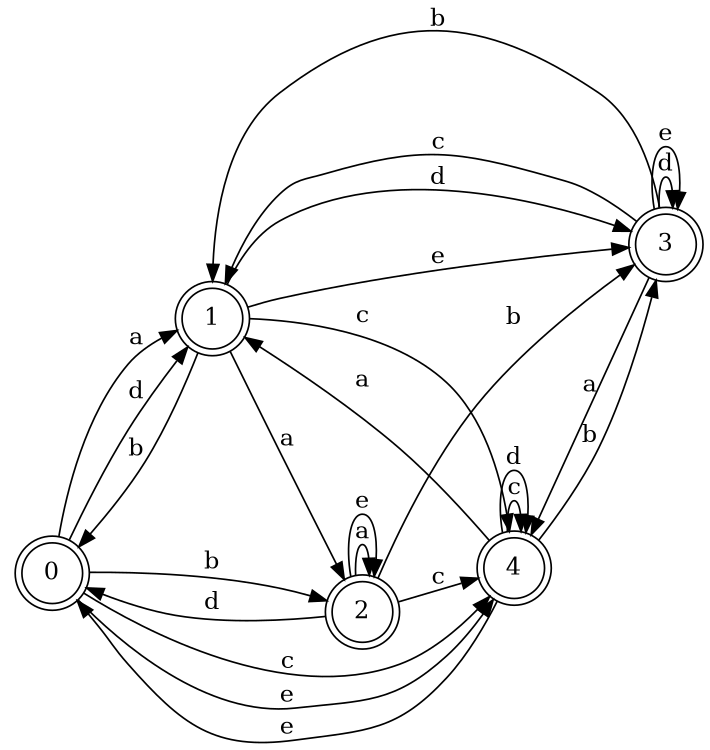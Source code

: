 digraph n4_4 {
__start0 [label="" shape="none"];

rankdir=LR;
size="8,5";

s0 [style="rounded,filled", color="black", fillcolor="white" shape="doublecircle", label="0"];
s1 [style="rounded,filled", color="black", fillcolor="white" shape="doublecircle", label="1"];
s2 [style="rounded,filled", color="black", fillcolor="white" shape="doublecircle", label="2"];
s3 [style="rounded,filled", color="black", fillcolor="white" shape="doublecircle", label="3"];
s4 [style="rounded,filled", color="black", fillcolor="white" shape="doublecircle", label="4"];
s0 -> s1 [label="a"];
s0 -> s2 [label="b"];
s0 -> s4 [label="c"];
s0 -> s1 [label="d"];
s0 -> s4 [label="e"];
s1 -> s2 [label="a"];
s1 -> s0 [label="b"];
s1 -> s4 [label="c"];
s1 -> s3 [label="d"];
s1 -> s3 [label="e"];
s2 -> s2 [label="a"];
s2 -> s3 [label="b"];
s2 -> s4 [label="c"];
s2 -> s0 [label="d"];
s2 -> s2 [label="e"];
s3 -> s4 [label="a"];
s3 -> s1 [label="b"];
s3 -> s1 [label="c"];
s3 -> s3 [label="d"];
s3 -> s3 [label="e"];
s4 -> s1 [label="a"];
s4 -> s3 [label="b"];
s4 -> s4 [label="c"];
s4 -> s4 [label="d"];
s4 -> s0 [label="e"];

}